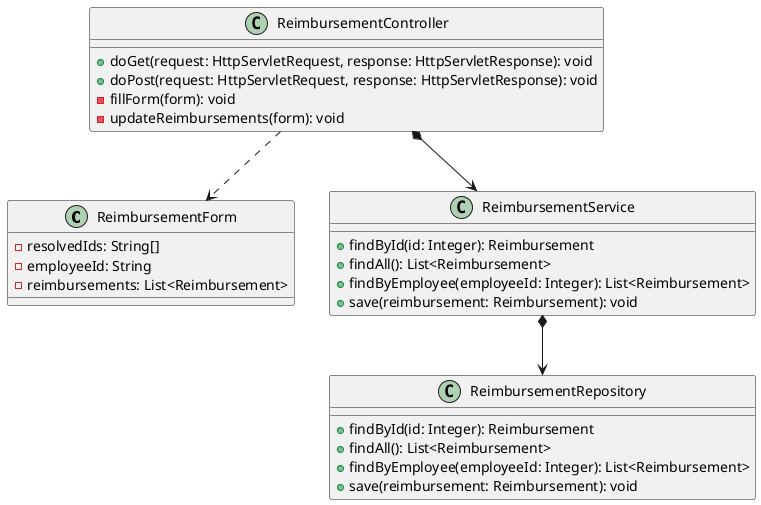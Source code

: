 @startuml
'https://plantuml.com/class-diagram

class ReimbursementForm {
    - resolvedIds: String[]
    - employeeId: String
    - reimbursements: List<Reimbursement>
}

class ReimbursementController {
    + doGet(request: HttpServletRequest, response: HttpServletResponse): void
    + doPost(request: HttpServletRequest, response: HttpServletResponse): void
    - fillForm(form): void
    - updateReimbursements(form): void
}

class ReimbursementService {
    + findById(id: Integer): Reimbursement
    + findAll(): List<Reimbursement>
    + findByEmployee(employeeId: Integer): List<Reimbursement>
    + save(reimbursement: Reimbursement): void
}

class ReimbursementRepository {
    + findById(id: Integer): Reimbursement
    + findAll(): List<Reimbursement>
    + findByEmployee(employeeId: Integer): List<Reimbursement>
    + save(reimbursement: Reimbursement): void
}

ReimbursementController ..> ReimbursementForm
ReimbursementController *--> ReimbursementService
ReimbursementService *--> ReimbursementRepository

@enduml